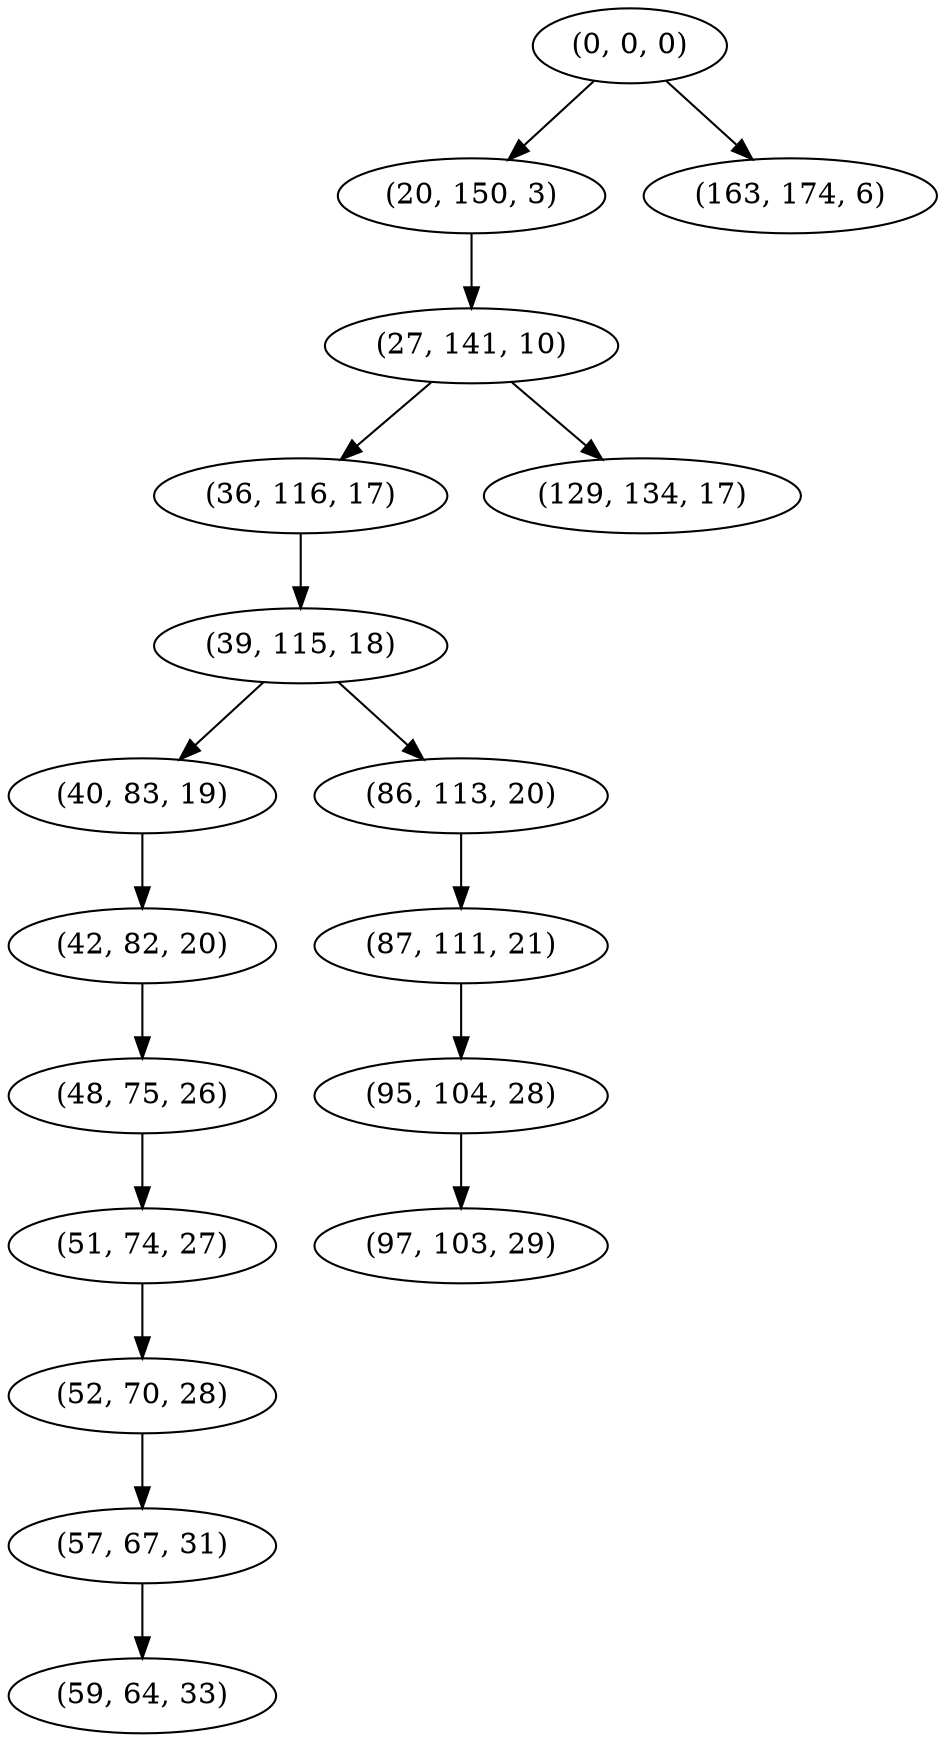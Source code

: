 digraph tree {
    "(0, 0, 0)";
    "(20, 150, 3)";
    "(27, 141, 10)";
    "(36, 116, 17)";
    "(39, 115, 18)";
    "(40, 83, 19)";
    "(42, 82, 20)";
    "(48, 75, 26)";
    "(51, 74, 27)";
    "(52, 70, 28)";
    "(57, 67, 31)";
    "(59, 64, 33)";
    "(86, 113, 20)";
    "(87, 111, 21)";
    "(95, 104, 28)";
    "(97, 103, 29)";
    "(129, 134, 17)";
    "(163, 174, 6)";
    "(0, 0, 0)" -> "(20, 150, 3)";
    "(0, 0, 0)" -> "(163, 174, 6)";
    "(20, 150, 3)" -> "(27, 141, 10)";
    "(27, 141, 10)" -> "(36, 116, 17)";
    "(27, 141, 10)" -> "(129, 134, 17)";
    "(36, 116, 17)" -> "(39, 115, 18)";
    "(39, 115, 18)" -> "(40, 83, 19)";
    "(39, 115, 18)" -> "(86, 113, 20)";
    "(40, 83, 19)" -> "(42, 82, 20)";
    "(42, 82, 20)" -> "(48, 75, 26)";
    "(48, 75, 26)" -> "(51, 74, 27)";
    "(51, 74, 27)" -> "(52, 70, 28)";
    "(52, 70, 28)" -> "(57, 67, 31)";
    "(57, 67, 31)" -> "(59, 64, 33)";
    "(86, 113, 20)" -> "(87, 111, 21)";
    "(87, 111, 21)" -> "(95, 104, 28)";
    "(95, 104, 28)" -> "(97, 103, 29)";
}
